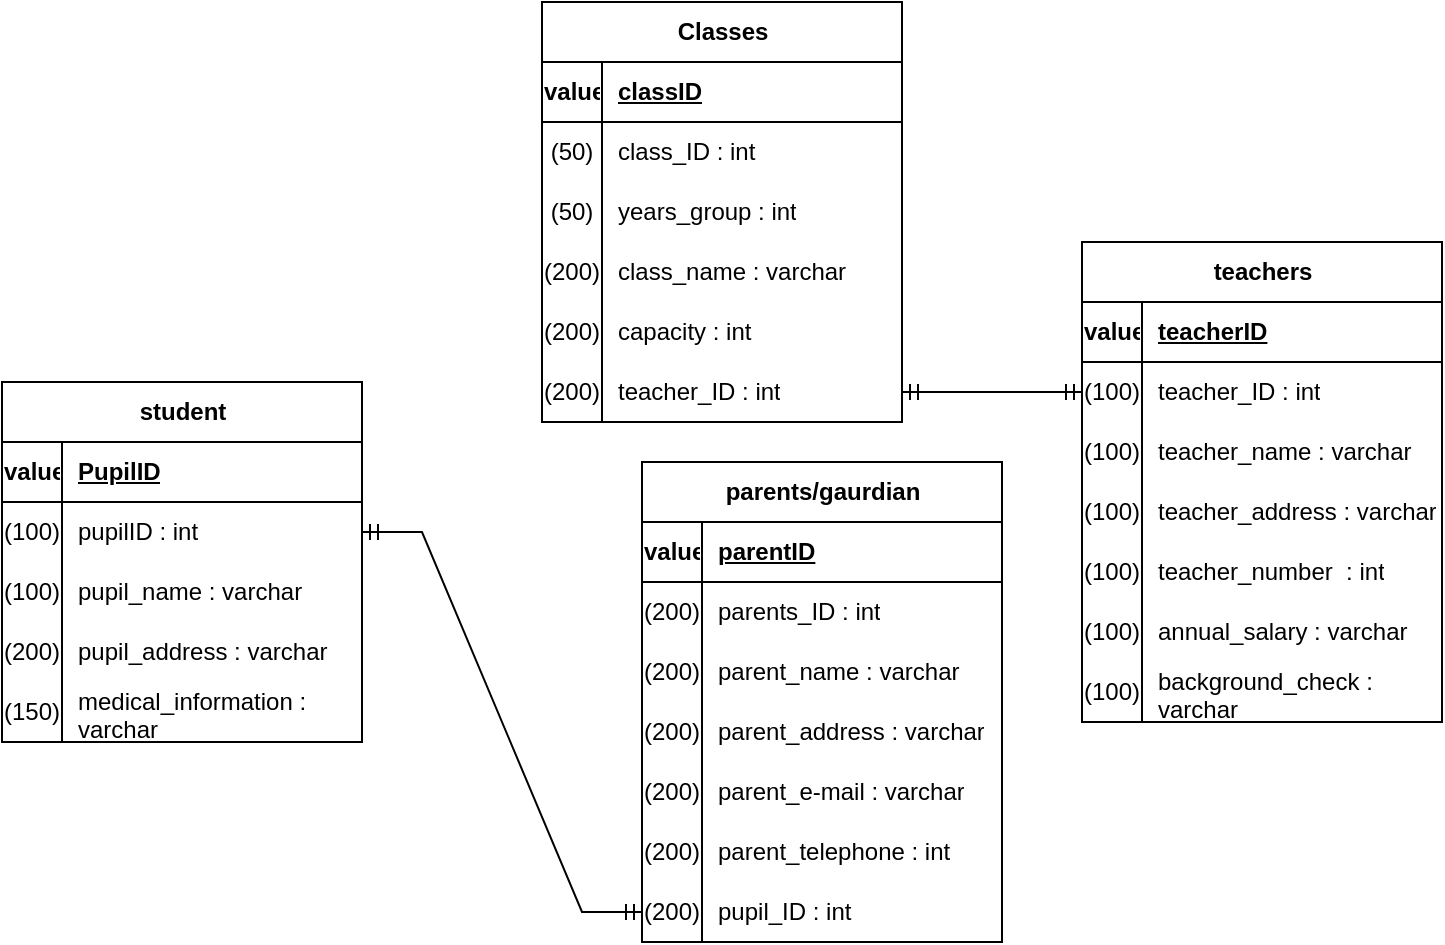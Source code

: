 <mxfile version="21.1.5" type="onedrive">
  <diagram name="Page-1" id="aefne_xUZeKt54dL0TBj">
    <mxGraphModel dx="794" dy="470" grid="1" gridSize="10" guides="1" tooltips="1" connect="1" arrows="1" fold="1" page="1" pageScale="1" pageWidth="827" pageHeight="1169" math="0" shadow="0">
      <root>
        <mxCell id="0" />
        <mxCell id="1" parent="0" />
        <mxCell id="ZNOVrQh2tnXNZHHZJQhe-81" value="Classes" style="shape=table;startSize=30;container=1;collapsible=1;childLayout=tableLayout;fixedRows=1;rowLines=0;fontStyle=1;align=center;resizeLast=1;html=1;" parent="1" vertex="1">
          <mxGeometry x="350" y="30" width="180" height="210" as="geometry" />
        </mxCell>
        <mxCell id="ZNOVrQh2tnXNZHHZJQhe-82" value="" style="shape=tableRow;horizontal=0;startSize=0;swimlaneHead=0;swimlaneBody=0;fillColor=none;collapsible=0;dropTarget=0;points=[[0,0.5],[1,0.5]];portConstraint=eastwest;top=0;left=0;right=0;bottom=1;" parent="ZNOVrQh2tnXNZHHZJQhe-81" vertex="1">
          <mxGeometry y="30" width="180" height="30" as="geometry" />
        </mxCell>
        <mxCell id="ZNOVrQh2tnXNZHHZJQhe-83" value="value" style="shape=partialRectangle;connectable=0;fillColor=none;top=0;left=0;bottom=0;right=0;fontStyle=1;overflow=hidden;whiteSpace=wrap;html=1;" parent="ZNOVrQh2tnXNZHHZJQhe-82" vertex="1">
          <mxGeometry width="30" height="30" as="geometry">
            <mxRectangle width="30" height="30" as="alternateBounds" />
          </mxGeometry>
        </mxCell>
        <mxCell id="ZNOVrQh2tnXNZHHZJQhe-84" value="classID" style="shape=partialRectangle;connectable=0;fillColor=none;top=0;left=0;bottom=0;right=0;align=left;spacingLeft=6;fontStyle=5;overflow=hidden;whiteSpace=wrap;html=1;" parent="ZNOVrQh2tnXNZHHZJQhe-82" vertex="1">
          <mxGeometry x="30" width="150" height="30" as="geometry">
            <mxRectangle width="150" height="30" as="alternateBounds" />
          </mxGeometry>
        </mxCell>
        <mxCell id="ZNOVrQh2tnXNZHHZJQhe-85" value="" style="shape=tableRow;horizontal=0;startSize=0;swimlaneHead=0;swimlaneBody=0;fillColor=none;collapsible=0;dropTarget=0;points=[[0,0.5],[1,0.5]];portConstraint=eastwest;top=0;left=0;right=0;bottom=0;" parent="ZNOVrQh2tnXNZHHZJQhe-81" vertex="1">
          <mxGeometry y="60" width="180" height="30" as="geometry" />
        </mxCell>
        <mxCell id="ZNOVrQh2tnXNZHHZJQhe-86" value="(50)" style="shape=partialRectangle;connectable=0;fillColor=none;top=0;left=0;bottom=0;right=0;editable=1;overflow=hidden;whiteSpace=wrap;html=1;" parent="ZNOVrQh2tnXNZHHZJQhe-85" vertex="1">
          <mxGeometry width="30" height="30" as="geometry">
            <mxRectangle width="30" height="30" as="alternateBounds" />
          </mxGeometry>
        </mxCell>
        <mxCell id="ZNOVrQh2tnXNZHHZJQhe-87" value="class_ID : int" style="shape=partialRectangle;connectable=0;fillColor=none;top=0;left=0;bottom=0;right=0;align=left;spacingLeft=6;overflow=hidden;whiteSpace=wrap;html=1;" parent="ZNOVrQh2tnXNZHHZJQhe-85" vertex="1">
          <mxGeometry x="30" width="150" height="30" as="geometry">
            <mxRectangle width="150" height="30" as="alternateBounds" />
          </mxGeometry>
        </mxCell>
        <mxCell id="ZNOVrQh2tnXNZHHZJQhe-88" value="" style="shape=tableRow;horizontal=0;startSize=0;swimlaneHead=0;swimlaneBody=0;fillColor=none;collapsible=0;dropTarget=0;points=[[0,0.5],[1,0.5]];portConstraint=eastwest;top=0;left=0;right=0;bottom=0;" parent="ZNOVrQh2tnXNZHHZJQhe-81" vertex="1">
          <mxGeometry y="90" width="180" height="30" as="geometry" />
        </mxCell>
        <mxCell id="ZNOVrQh2tnXNZHHZJQhe-89" value="(50)" style="shape=partialRectangle;connectable=0;fillColor=none;top=0;left=0;bottom=0;right=0;editable=1;overflow=hidden;whiteSpace=wrap;html=1;" parent="ZNOVrQh2tnXNZHHZJQhe-88" vertex="1">
          <mxGeometry width="30" height="30" as="geometry">
            <mxRectangle width="30" height="30" as="alternateBounds" />
          </mxGeometry>
        </mxCell>
        <mxCell id="ZNOVrQh2tnXNZHHZJQhe-90" value="years_group : int" style="shape=partialRectangle;connectable=0;fillColor=none;top=0;left=0;bottom=0;right=0;align=left;spacingLeft=6;overflow=hidden;whiteSpace=wrap;html=1;" parent="ZNOVrQh2tnXNZHHZJQhe-88" vertex="1">
          <mxGeometry x="30" width="150" height="30" as="geometry">
            <mxRectangle width="150" height="30" as="alternateBounds" />
          </mxGeometry>
        </mxCell>
        <mxCell id="ZNOVrQh2tnXNZHHZJQhe-91" value="" style="shape=tableRow;horizontal=0;startSize=0;swimlaneHead=0;swimlaneBody=0;fillColor=none;collapsible=0;dropTarget=0;points=[[0,0.5],[1,0.5]];portConstraint=eastwest;top=0;left=0;right=0;bottom=0;" parent="ZNOVrQh2tnXNZHHZJQhe-81" vertex="1">
          <mxGeometry y="120" width="180" height="30" as="geometry" />
        </mxCell>
        <mxCell id="ZNOVrQh2tnXNZHHZJQhe-92" value="(200)" style="shape=partialRectangle;connectable=0;fillColor=none;top=0;left=0;bottom=0;right=0;editable=1;overflow=hidden;whiteSpace=wrap;html=1;" parent="ZNOVrQh2tnXNZHHZJQhe-91" vertex="1">
          <mxGeometry width="30" height="30" as="geometry">
            <mxRectangle width="30" height="30" as="alternateBounds" />
          </mxGeometry>
        </mxCell>
        <mxCell id="ZNOVrQh2tnXNZHHZJQhe-93" value="class_name : varchar" style="shape=partialRectangle;connectable=0;fillColor=none;top=0;left=0;bottom=0;right=0;align=left;spacingLeft=6;overflow=hidden;whiteSpace=wrap;html=1;" parent="ZNOVrQh2tnXNZHHZJQhe-91" vertex="1">
          <mxGeometry x="30" width="150" height="30" as="geometry">
            <mxRectangle width="150" height="30" as="alternateBounds" />
          </mxGeometry>
        </mxCell>
        <mxCell id="pEF26D51mcj-b4JDOiiQ-5" style="shape=tableRow;horizontal=0;startSize=0;swimlaneHead=0;swimlaneBody=0;fillColor=none;collapsible=0;dropTarget=0;points=[[0,0.5],[1,0.5]];portConstraint=eastwest;top=0;left=0;right=0;bottom=0;" parent="ZNOVrQh2tnXNZHHZJQhe-81" vertex="1">
          <mxGeometry y="150" width="180" height="30" as="geometry" />
        </mxCell>
        <mxCell id="pEF26D51mcj-b4JDOiiQ-6" value="(200)" style="shape=partialRectangle;connectable=0;fillColor=none;top=0;left=0;bottom=0;right=0;editable=1;overflow=hidden;whiteSpace=wrap;html=1;" parent="pEF26D51mcj-b4JDOiiQ-5" vertex="1">
          <mxGeometry width="30" height="30" as="geometry">
            <mxRectangle width="30" height="30" as="alternateBounds" />
          </mxGeometry>
        </mxCell>
        <mxCell id="pEF26D51mcj-b4JDOiiQ-7" value="capacity : int" style="shape=partialRectangle;connectable=0;fillColor=none;top=0;left=0;bottom=0;right=0;align=left;spacingLeft=6;overflow=hidden;whiteSpace=wrap;html=1;" parent="pEF26D51mcj-b4JDOiiQ-5" vertex="1">
          <mxGeometry x="30" width="150" height="30" as="geometry">
            <mxRectangle width="150" height="30" as="alternateBounds" />
          </mxGeometry>
        </mxCell>
        <mxCell id="pEF26D51mcj-b4JDOiiQ-8" style="shape=tableRow;horizontal=0;startSize=0;swimlaneHead=0;swimlaneBody=0;fillColor=none;collapsible=0;dropTarget=0;points=[[0,0.5],[1,0.5]];portConstraint=eastwest;top=0;left=0;right=0;bottom=0;" parent="ZNOVrQh2tnXNZHHZJQhe-81" vertex="1">
          <mxGeometry y="180" width="180" height="30" as="geometry" />
        </mxCell>
        <mxCell id="pEF26D51mcj-b4JDOiiQ-9" value="(200)" style="shape=partialRectangle;connectable=0;fillColor=none;top=0;left=0;bottom=0;right=0;editable=1;overflow=hidden;whiteSpace=wrap;html=1;" parent="pEF26D51mcj-b4JDOiiQ-8" vertex="1">
          <mxGeometry width="30" height="30" as="geometry">
            <mxRectangle width="30" height="30" as="alternateBounds" />
          </mxGeometry>
        </mxCell>
        <mxCell id="pEF26D51mcj-b4JDOiiQ-10" value="teacher_ID : int" style="shape=partialRectangle;connectable=0;fillColor=none;top=0;left=0;bottom=0;right=0;align=left;spacingLeft=6;overflow=hidden;whiteSpace=wrap;html=1;" parent="pEF26D51mcj-b4JDOiiQ-8" vertex="1">
          <mxGeometry x="30" width="150" height="30" as="geometry">
            <mxRectangle width="150" height="30" as="alternateBounds" />
          </mxGeometry>
        </mxCell>
        <mxCell id="ZNOVrQh2tnXNZHHZJQhe-94" value="parents/gaurdian" style="shape=table;startSize=30;container=1;collapsible=1;childLayout=tableLayout;fixedRows=1;rowLines=0;fontStyle=1;align=center;resizeLast=1;html=1;" parent="1" vertex="1">
          <mxGeometry x="400" y="260" width="180" height="240" as="geometry">
            <mxRectangle x="430" y="490" width="140" height="30" as="alternateBounds" />
          </mxGeometry>
        </mxCell>
        <mxCell id="ZNOVrQh2tnXNZHHZJQhe-95" value="" style="shape=tableRow;horizontal=0;startSize=0;swimlaneHead=0;swimlaneBody=0;fillColor=none;collapsible=0;dropTarget=0;points=[[0,0.5],[1,0.5]];portConstraint=eastwest;top=0;left=0;right=0;bottom=1;" parent="ZNOVrQh2tnXNZHHZJQhe-94" vertex="1">
          <mxGeometry y="30" width="180" height="30" as="geometry" />
        </mxCell>
        <mxCell id="ZNOVrQh2tnXNZHHZJQhe-96" value="value" style="shape=partialRectangle;connectable=0;fillColor=none;top=0;left=0;bottom=0;right=0;fontStyle=1;overflow=hidden;whiteSpace=wrap;html=1;" parent="ZNOVrQh2tnXNZHHZJQhe-95" vertex="1">
          <mxGeometry width="30" height="30" as="geometry">
            <mxRectangle width="30" height="30" as="alternateBounds" />
          </mxGeometry>
        </mxCell>
        <mxCell id="ZNOVrQh2tnXNZHHZJQhe-97" value="parentID" style="shape=partialRectangle;connectable=0;fillColor=none;top=0;left=0;bottom=0;right=0;align=left;spacingLeft=6;fontStyle=5;overflow=hidden;whiteSpace=wrap;html=1;" parent="ZNOVrQh2tnXNZHHZJQhe-95" vertex="1">
          <mxGeometry x="30" width="150" height="30" as="geometry">
            <mxRectangle width="150" height="30" as="alternateBounds" />
          </mxGeometry>
        </mxCell>
        <mxCell id="ZNOVrQh2tnXNZHHZJQhe-98" value="" style="shape=tableRow;horizontal=0;startSize=0;swimlaneHead=0;swimlaneBody=0;fillColor=none;collapsible=0;dropTarget=0;points=[[0,0.5],[1,0.5]];portConstraint=eastwest;top=0;left=0;right=0;bottom=0;" parent="ZNOVrQh2tnXNZHHZJQhe-94" vertex="1">
          <mxGeometry y="60" width="180" height="30" as="geometry" />
        </mxCell>
        <mxCell id="ZNOVrQh2tnXNZHHZJQhe-99" value="(200)" style="shape=partialRectangle;connectable=0;fillColor=none;top=0;left=0;bottom=0;right=0;editable=1;overflow=hidden;whiteSpace=wrap;html=1;" parent="ZNOVrQh2tnXNZHHZJQhe-98" vertex="1">
          <mxGeometry width="30" height="30" as="geometry">
            <mxRectangle width="30" height="30" as="alternateBounds" />
          </mxGeometry>
        </mxCell>
        <mxCell id="ZNOVrQh2tnXNZHHZJQhe-100" value="parents_ID : int" style="shape=partialRectangle;connectable=0;fillColor=none;top=0;left=0;bottom=0;right=0;align=left;spacingLeft=6;overflow=hidden;whiteSpace=wrap;html=1;" parent="ZNOVrQh2tnXNZHHZJQhe-98" vertex="1">
          <mxGeometry x="30" width="150" height="30" as="geometry">
            <mxRectangle width="150" height="30" as="alternateBounds" />
          </mxGeometry>
        </mxCell>
        <mxCell id="ZNOVrQh2tnXNZHHZJQhe-101" value="" style="shape=tableRow;horizontal=0;startSize=0;swimlaneHead=0;swimlaneBody=0;fillColor=none;collapsible=0;dropTarget=0;points=[[0,0.5],[1,0.5]];portConstraint=eastwest;top=0;left=0;right=0;bottom=0;" parent="ZNOVrQh2tnXNZHHZJQhe-94" vertex="1">
          <mxGeometry y="90" width="180" height="30" as="geometry" />
        </mxCell>
        <mxCell id="ZNOVrQh2tnXNZHHZJQhe-102" value="(200)" style="shape=partialRectangle;connectable=0;fillColor=none;top=0;left=0;bottom=0;right=0;editable=1;overflow=hidden;whiteSpace=wrap;html=1;" parent="ZNOVrQh2tnXNZHHZJQhe-101" vertex="1">
          <mxGeometry width="30" height="30" as="geometry">
            <mxRectangle width="30" height="30" as="alternateBounds" />
          </mxGeometry>
        </mxCell>
        <mxCell id="ZNOVrQh2tnXNZHHZJQhe-103" value="parent_name : varchar" style="shape=partialRectangle;connectable=0;fillColor=none;top=0;left=0;bottom=0;right=0;align=left;spacingLeft=6;overflow=hidden;whiteSpace=wrap;html=1;" parent="ZNOVrQh2tnXNZHHZJQhe-101" vertex="1">
          <mxGeometry x="30" width="150" height="30" as="geometry">
            <mxRectangle width="150" height="30" as="alternateBounds" />
          </mxGeometry>
        </mxCell>
        <mxCell id="ZNOVrQh2tnXNZHHZJQhe-104" value="" style="shape=tableRow;horizontal=0;startSize=0;swimlaneHead=0;swimlaneBody=0;fillColor=none;collapsible=0;dropTarget=0;points=[[0,0.5],[1,0.5]];portConstraint=eastwest;top=0;left=0;right=0;bottom=0;" parent="ZNOVrQh2tnXNZHHZJQhe-94" vertex="1">
          <mxGeometry y="120" width="180" height="30" as="geometry" />
        </mxCell>
        <mxCell id="ZNOVrQh2tnXNZHHZJQhe-105" value="(200)" style="shape=partialRectangle;connectable=0;fillColor=none;top=0;left=0;bottom=0;right=0;editable=1;overflow=hidden;whiteSpace=wrap;html=1;" parent="ZNOVrQh2tnXNZHHZJQhe-104" vertex="1">
          <mxGeometry width="30" height="30" as="geometry">
            <mxRectangle width="30" height="30" as="alternateBounds" />
          </mxGeometry>
        </mxCell>
        <mxCell id="ZNOVrQh2tnXNZHHZJQhe-106" value="parent_address : varchar" style="shape=partialRectangle;connectable=0;fillColor=none;top=0;left=0;bottom=0;right=0;align=left;spacingLeft=6;overflow=hidden;whiteSpace=wrap;html=1;" parent="ZNOVrQh2tnXNZHHZJQhe-104" vertex="1">
          <mxGeometry x="30" width="150" height="30" as="geometry">
            <mxRectangle width="150" height="30" as="alternateBounds" />
          </mxGeometry>
        </mxCell>
        <mxCell id="ZNOVrQh2tnXNZHHZJQhe-136" style="shape=tableRow;horizontal=0;startSize=0;swimlaneHead=0;swimlaneBody=0;fillColor=none;collapsible=0;dropTarget=0;points=[[0,0.5],[1,0.5]];portConstraint=eastwest;top=0;left=0;right=0;bottom=0;" parent="ZNOVrQh2tnXNZHHZJQhe-94" vertex="1">
          <mxGeometry y="150" width="180" height="30" as="geometry" />
        </mxCell>
        <mxCell id="ZNOVrQh2tnXNZHHZJQhe-137" value="(200)" style="shape=partialRectangle;connectable=0;fillColor=none;top=0;left=0;bottom=0;right=0;editable=1;overflow=hidden;whiteSpace=wrap;html=1;" parent="ZNOVrQh2tnXNZHHZJQhe-136" vertex="1">
          <mxGeometry width="30" height="30" as="geometry">
            <mxRectangle width="30" height="30" as="alternateBounds" />
          </mxGeometry>
        </mxCell>
        <mxCell id="ZNOVrQh2tnXNZHHZJQhe-138" value="parent_e-mail : varchar" style="shape=partialRectangle;connectable=0;fillColor=none;top=0;left=0;bottom=0;right=0;align=left;spacingLeft=6;overflow=hidden;whiteSpace=wrap;html=1;" parent="ZNOVrQh2tnXNZHHZJQhe-136" vertex="1">
          <mxGeometry x="30" width="150" height="30" as="geometry">
            <mxRectangle width="150" height="30" as="alternateBounds" />
          </mxGeometry>
        </mxCell>
        <mxCell id="ZNOVrQh2tnXNZHHZJQhe-139" style="shape=tableRow;horizontal=0;startSize=0;swimlaneHead=0;swimlaneBody=0;fillColor=none;collapsible=0;dropTarget=0;points=[[0,0.5],[1,0.5]];portConstraint=eastwest;top=0;left=0;right=0;bottom=0;" parent="ZNOVrQh2tnXNZHHZJQhe-94" vertex="1">
          <mxGeometry y="180" width="180" height="30" as="geometry" />
        </mxCell>
        <mxCell id="ZNOVrQh2tnXNZHHZJQhe-140" value="(200)" style="shape=partialRectangle;connectable=0;fillColor=none;top=0;left=0;bottom=0;right=0;editable=1;overflow=hidden;whiteSpace=wrap;html=1;" parent="ZNOVrQh2tnXNZHHZJQhe-139" vertex="1">
          <mxGeometry width="30" height="30" as="geometry">
            <mxRectangle width="30" height="30" as="alternateBounds" />
          </mxGeometry>
        </mxCell>
        <mxCell id="ZNOVrQh2tnXNZHHZJQhe-141" value="parent_telephone : int" style="shape=partialRectangle;connectable=0;fillColor=none;top=0;left=0;bottom=0;right=0;align=left;spacingLeft=6;overflow=hidden;whiteSpace=wrap;html=1;" parent="ZNOVrQh2tnXNZHHZJQhe-139" vertex="1">
          <mxGeometry x="30" width="150" height="30" as="geometry">
            <mxRectangle width="150" height="30" as="alternateBounds" />
          </mxGeometry>
        </mxCell>
        <mxCell id="pEF26D51mcj-b4JDOiiQ-2" style="shape=tableRow;horizontal=0;startSize=0;swimlaneHead=0;swimlaneBody=0;fillColor=none;collapsible=0;dropTarget=0;points=[[0,0.5],[1,0.5]];portConstraint=eastwest;top=0;left=0;right=0;bottom=0;" parent="ZNOVrQh2tnXNZHHZJQhe-94" vertex="1">
          <mxGeometry y="210" width="180" height="30" as="geometry" />
        </mxCell>
        <mxCell id="pEF26D51mcj-b4JDOiiQ-3" value="(200)" style="shape=partialRectangle;connectable=0;fillColor=none;top=0;left=0;bottom=0;right=0;editable=1;overflow=hidden;whiteSpace=wrap;html=1;" parent="pEF26D51mcj-b4JDOiiQ-2" vertex="1">
          <mxGeometry width="30" height="30" as="geometry">
            <mxRectangle width="30" height="30" as="alternateBounds" />
          </mxGeometry>
        </mxCell>
        <mxCell id="pEF26D51mcj-b4JDOiiQ-4" value="pupil_ID : int" style="shape=partialRectangle;connectable=0;fillColor=none;top=0;left=0;bottom=0;right=0;align=left;spacingLeft=6;overflow=hidden;whiteSpace=wrap;html=1;" parent="pEF26D51mcj-b4JDOiiQ-2" vertex="1">
          <mxGeometry x="30" width="150" height="30" as="geometry">
            <mxRectangle width="150" height="30" as="alternateBounds" />
          </mxGeometry>
        </mxCell>
        <mxCell id="ZNOVrQh2tnXNZHHZJQhe-142" value="student" style="shape=table;startSize=30;container=1;collapsible=1;childLayout=tableLayout;fixedRows=1;rowLines=0;fontStyle=1;align=center;resizeLast=1;html=1;" parent="1" vertex="1">
          <mxGeometry x="80" y="220" width="180" height="180" as="geometry" />
        </mxCell>
        <mxCell id="ZNOVrQh2tnXNZHHZJQhe-143" value="" style="shape=tableRow;horizontal=0;startSize=0;swimlaneHead=0;swimlaneBody=0;fillColor=none;collapsible=0;dropTarget=0;points=[[0,0.5],[1,0.5]];portConstraint=eastwest;top=0;left=0;right=0;bottom=1;" parent="ZNOVrQh2tnXNZHHZJQhe-142" vertex="1">
          <mxGeometry y="30" width="180" height="30" as="geometry" />
        </mxCell>
        <mxCell id="ZNOVrQh2tnXNZHHZJQhe-144" value="value" style="shape=partialRectangle;connectable=0;fillColor=none;top=0;left=0;bottom=0;right=0;fontStyle=1;overflow=hidden;whiteSpace=wrap;html=1;" parent="ZNOVrQh2tnXNZHHZJQhe-143" vertex="1">
          <mxGeometry width="30" height="30" as="geometry">
            <mxRectangle width="30" height="30" as="alternateBounds" />
          </mxGeometry>
        </mxCell>
        <mxCell id="ZNOVrQh2tnXNZHHZJQhe-145" value="PupilID" style="shape=partialRectangle;connectable=0;fillColor=none;top=0;left=0;bottom=0;right=0;align=left;spacingLeft=6;fontStyle=5;overflow=hidden;whiteSpace=wrap;html=1;" parent="ZNOVrQh2tnXNZHHZJQhe-143" vertex="1">
          <mxGeometry x="30" width="150" height="30" as="geometry">
            <mxRectangle width="150" height="30" as="alternateBounds" />
          </mxGeometry>
        </mxCell>
        <mxCell id="ZNOVrQh2tnXNZHHZJQhe-146" value="" style="shape=tableRow;horizontal=0;startSize=0;swimlaneHead=0;swimlaneBody=0;fillColor=none;collapsible=0;dropTarget=0;points=[[0,0.5],[1,0.5]];portConstraint=eastwest;top=0;left=0;right=0;bottom=0;" parent="ZNOVrQh2tnXNZHHZJQhe-142" vertex="1">
          <mxGeometry y="60" width="180" height="30" as="geometry" />
        </mxCell>
        <mxCell id="ZNOVrQh2tnXNZHHZJQhe-147" value="(100)" style="shape=partialRectangle;connectable=0;fillColor=none;top=0;left=0;bottom=0;right=0;editable=1;overflow=hidden;whiteSpace=wrap;html=1;" parent="ZNOVrQh2tnXNZHHZJQhe-146" vertex="1">
          <mxGeometry width="30" height="30" as="geometry">
            <mxRectangle width="30" height="30" as="alternateBounds" />
          </mxGeometry>
        </mxCell>
        <mxCell id="ZNOVrQh2tnXNZHHZJQhe-148" value="pupilID : int" style="shape=partialRectangle;connectable=0;fillColor=none;top=0;left=0;bottom=0;right=0;align=left;spacingLeft=6;overflow=hidden;whiteSpace=wrap;html=1;" parent="ZNOVrQh2tnXNZHHZJQhe-146" vertex="1">
          <mxGeometry x="30" width="150" height="30" as="geometry">
            <mxRectangle width="150" height="30" as="alternateBounds" />
          </mxGeometry>
        </mxCell>
        <mxCell id="ZNOVrQh2tnXNZHHZJQhe-149" value="" style="shape=tableRow;horizontal=0;startSize=0;swimlaneHead=0;swimlaneBody=0;fillColor=none;collapsible=0;dropTarget=0;points=[[0,0.5],[1,0.5]];portConstraint=eastwest;top=0;left=0;right=0;bottom=0;" parent="ZNOVrQh2tnXNZHHZJQhe-142" vertex="1">
          <mxGeometry y="90" width="180" height="30" as="geometry" />
        </mxCell>
        <mxCell id="ZNOVrQh2tnXNZHHZJQhe-150" value="(100)" style="shape=partialRectangle;connectable=0;fillColor=none;top=0;left=0;bottom=0;right=0;editable=1;overflow=hidden;whiteSpace=wrap;html=1;" parent="ZNOVrQh2tnXNZHHZJQhe-149" vertex="1">
          <mxGeometry width="30" height="30" as="geometry">
            <mxRectangle width="30" height="30" as="alternateBounds" />
          </mxGeometry>
        </mxCell>
        <mxCell id="ZNOVrQh2tnXNZHHZJQhe-151" value="pupil_name : varchar" style="shape=partialRectangle;connectable=0;fillColor=none;top=0;left=0;bottom=0;right=0;align=left;spacingLeft=6;overflow=hidden;whiteSpace=wrap;html=1;" parent="ZNOVrQh2tnXNZHHZJQhe-149" vertex="1">
          <mxGeometry x="30" width="150" height="30" as="geometry">
            <mxRectangle width="150" height="30" as="alternateBounds" />
          </mxGeometry>
        </mxCell>
        <mxCell id="ZNOVrQh2tnXNZHHZJQhe-152" value="" style="shape=tableRow;horizontal=0;startSize=0;swimlaneHead=0;swimlaneBody=0;fillColor=none;collapsible=0;dropTarget=0;points=[[0,0.5],[1,0.5]];portConstraint=eastwest;top=0;left=0;right=0;bottom=0;" parent="ZNOVrQh2tnXNZHHZJQhe-142" vertex="1">
          <mxGeometry y="120" width="180" height="30" as="geometry" />
        </mxCell>
        <mxCell id="ZNOVrQh2tnXNZHHZJQhe-153" value="(200)" style="shape=partialRectangle;connectable=0;fillColor=none;top=0;left=0;bottom=0;right=0;editable=1;overflow=hidden;whiteSpace=wrap;html=1;" parent="ZNOVrQh2tnXNZHHZJQhe-152" vertex="1">
          <mxGeometry width="30" height="30" as="geometry">
            <mxRectangle width="30" height="30" as="alternateBounds" />
          </mxGeometry>
        </mxCell>
        <mxCell id="ZNOVrQh2tnXNZHHZJQhe-154" value="pupil_address : varchar" style="shape=partialRectangle;connectable=0;fillColor=none;top=0;left=0;bottom=0;right=0;align=left;spacingLeft=6;overflow=hidden;whiteSpace=wrap;html=1;" parent="ZNOVrQh2tnXNZHHZJQhe-152" vertex="1">
          <mxGeometry x="30" width="150" height="30" as="geometry">
            <mxRectangle width="150" height="30" as="alternateBounds" />
          </mxGeometry>
        </mxCell>
        <mxCell id="ZNOVrQh2tnXNZHHZJQhe-155" style="shape=tableRow;horizontal=0;startSize=0;swimlaneHead=0;swimlaneBody=0;fillColor=none;collapsible=0;dropTarget=0;points=[[0,0.5],[1,0.5]];portConstraint=eastwest;top=0;left=0;right=0;bottom=0;" parent="ZNOVrQh2tnXNZHHZJQhe-142" vertex="1">
          <mxGeometry y="150" width="180" height="30" as="geometry" />
        </mxCell>
        <mxCell id="ZNOVrQh2tnXNZHHZJQhe-156" value="(150)" style="shape=partialRectangle;connectable=0;fillColor=none;top=0;left=0;bottom=0;right=0;editable=1;overflow=hidden;whiteSpace=wrap;html=1;" parent="ZNOVrQh2tnXNZHHZJQhe-155" vertex="1">
          <mxGeometry width="30" height="30" as="geometry">
            <mxRectangle width="30" height="30" as="alternateBounds" />
          </mxGeometry>
        </mxCell>
        <mxCell id="ZNOVrQh2tnXNZHHZJQhe-157" value="medical_information : varchar" style="shape=partialRectangle;connectable=0;fillColor=none;top=0;left=0;bottom=0;right=0;align=left;spacingLeft=6;overflow=hidden;whiteSpace=wrap;html=1;" parent="ZNOVrQh2tnXNZHHZJQhe-155" vertex="1">
          <mxGeometry x="30" width="150" height="30" as="geometry">
            <mxRectangle width="150" height="30" as="alternateBounds" />
          </mxGeometry>
        </mxCell>
        <mxCell id="ZNOVrQh2tnXNZHHZJQhe-158" value="teachers" style="shape=table;startSize=30;container=1;collapsible=1;childLayout=tableLayout;fixedRows=1;rowLines=0;fontStyle=1;align=center;resizeLast=1;html=1;" parent="1" vertex="1">
          <mxGeometry x="620" y="150" width="180" height="240" as="geometry" />
        </mxCell>
        <mxCell id="ZNOVrQh2tnXNZHHZJQhe-159" value="" style="shape=tableRow;horizontal=0;startSize=0;swimlaneHead=0;swimlaneBody=0;fillColor=none;collapsible=0;dropTarget=0;points=[[0,0.5],[1,0.5]];portConstraint=eastwest;top=0;left=0;right=0;bottom=1;" parent="ZNOVrQh2tnXNZHHZJQhe-158" vertex="1">
          <mxGeometry y="30" width="180" height="30" as="geometry" />
        </mxCell>
        <mxCell id="ZNOVrQh2tnXNZHHZJQhe-160" value="value" style="shape=partialRectangle;connectable=0;fillColor=none;top=0;left=0;bottom=0;right=0;fontStyle=1;overflow=hidden;whiteSpace=wrap;html=1;" parent="ZNOVrQh2tnXNZHHZJQhe-159" vertex="1">
          <mxGeometry width="30" height="30" as="geometry">
            <mxRectangle width="30" height="30" as="alternateBounds" />
          </mxGeometry>
        </mxCell>
        <mxCell id="ZNOVrQh2tnXNZHHZJQhe-161" value="teacherID" style="shape=partialRectangle;connectable=0;fillColor=none;top=0;left=0;bottom=0;right=0;align=left;spacingLeft=6;fontStyle=5;overflow=hidden;whiteSpace=wrap;html=1;" parent="ZNOVrQh2tnXNZHHZJQhe-159" vertex="1">
          <mxGeometry x="30" width="150" height="30" as="geometry">
            <mxRectangle width="150" height="30" as="alternateBounds" />
          </mxGeometry>
        </mxCell>
        <mxCell id="ZNOVrQh2tnXNZHHZJQhe-162" value="" style="shape=tableRow;horizontal=0;startSize=0;swimlaneHead=0;swimlaneBody=0;fillColor=none;collapsible=0;dropTarget=0;points=[[0,0.5],[1,0.5]];portConstraint=eastwest;top=0;left=0;right=0;bottom=0;" parent="ZNOVrQh2tnXNZHHZJQhe-158" vertex="1">
          <mxGeometry y="60" width="180" height="30" as="geometry" />
        </mxCell>
        <mxCell id="ZNOVrQh2tnXNZHHZJQhe-163" value="(100)" style="shape=partialRectangle;connectable=0;fillColor=none;top=0;left=0;bottom=0;right=0;editable=1;overflow=hidden;whiteSpace=wrap;html=1;" parent="ZNOVrQh2tnXNZHHZJQhe-162" vertex="1">
          <mxGeometry width="30" height="30" as="geometry">
            <mxRectangle width="30" height="30" as="alternateBounds" />
          </mxGeometry>
        </mxCell>
        <mxCell id="ZNOVrQh2tnXNZHHZJQhe-164" value="teacher_ID : int" style="shape=partialRectangle;connectable=0;fillColor=none;top=0;left=0;bottom=0;right=0;align=left;spacingLeft=6;overflow=hidden;whiteSpace=wrap;html=1;" parent="ZNOVrQh2tnXNZHHZJQhe-162" vertex="1">
          <mxGeometry x="30" width="150" height="30" as="geometry">
            <mxRectangle width="150" height="30" as="alternateBounds" />
          </mxGeometry>
        </mxCell>
        <mxCell id="ZNOVrQh2tnXNZHHZJQhe-165" value="" style="shape=tableRow;horizontal=0;startSize=0;swimlaneHead=0;swimlaneBody=0;fillColor=none;collapsible=0;dropTarget=0;points=[[0,0.5],[1,0.5]];portConstraint=eastwest;top=0;left=0;right=0;bottom=0;" parent="ZNOVrQh2tnXNZHHZJQhe-158" vertex="1">
          <mxGeometry y="90" width="180" height="30" as="geometry" />
        </mxCell>
        <mxCell id="ZNOVrQh2tnXNZHHZJQhe-166" value="(100)" style="shape=partialRectangle;connectable=0;fillColor=none;top=0;left=0;bottom=0;right=0;editable=1;overflow=hidden;whiteSpace=wrap;html=1;" parent="ZNOVrQh2tnXNZHHZJQhe-165" vertex="1">
          <mxGeometry width="30" height="30" as="geometry">
            <mxRectangle width="30" height="30" as="alternateBounds" />
          </mxGeometry>
        </mxCell>
        <mxCell id="ZNOVrQh2tnXNZHHZJQhe-167" value="teacher_name : varchar" style="shape=partialRectangle;connectable=0;fillColor=none;top=0;left=0;bottom=0;right=0;align=left;spacingLeft=6;overflow=hidden;whiteSpace=wrap;html=1;" parent="ZNOVrQh2tnXNZHHZJQhe-165" vertex="1">
          <mxGeometry x="30" width="150" height="30" as="geometry">
            <mxRectangle width="150" height="30" as="alternateBounds" />
          </mxGeometry>
        </mxCell>
        <mxCell id="ZNOVrQh2tnXNZHHZJQhe-168" value="" style="shape=tableRow;horizontal=0;startSize=0;swimlaneHead=0;swimlaneBody=0;fillColor=none;collapsible=0;dropTarget=0;points=[[0,0.5],[1,0.5]];portConstraint=eastwest;top=0;left=0;right=0;bottom=0;" parent="ZNOVrQh2tnXNZHHZJQhe-158" vertex="1">
          <mxGeometry y="120" width="180" height="30" as="geometry" />
        </mxCell>
        <mxCell id="ZNOVrQh2tnXNZHHZJQhe-169" value="(100)" style="shape=partialRectangle;connectable=0;fillColor=none;top=0;left=0;bottom=0;right=0;editable=1;overflow=hidden;whiteSpace=wrap;html=1;" parent="ZNOVrQh2tnXNZHHZJQhe-168" vertex="1">
          <mxGeometry width="30" height="30" as="geometry">
            <mxRectangle width="30" height="30" as="alternateBounds" />
          </mxGeometry>
        </mxCell>
        <mxCell id="ZNOVrQh2tnXNZHHZJQhe-170" value="teacher_address : varchar" style="shape=partialRectangle;connectable=0;fillColor=none;top=0;left=0;bottom=0;right=0;align=left;spacingLeft=6;overflow=hidden;whiteSpace=wrap;html=1;" parent="ZNOVrQh2tnXNZHHZJQhe-168" vertex="1">
          <mxGeometry x="30" width="150" height="30" as="geometry">
            <mxRectangle width="150" height="30" as="alternateBounds" />
          </mxGeometry>
        </mxCell>
        <mxCell id="ZNOVrQh2tnXNZHHZJQhe-171" style="shape=tableRow;horizontal=0;startSize=0;swimlaneHead=0;swimlaneBody=0;fillColor=none;collapsible=0;dropTarget=0;points=[[0,0.5],[1,0.5]];portConstraint=eastwest;top=0;left=0;right=0;bottom=0;" parent="ZNOVrQh2tnXNZHHZJQhe-158" vertex="1">
          <mxGeometry y="150" width="180" height="30" as="geometry" />
        </mxCell>
        <mxCell id="ZNOVrQh2tnXNZHHZJQhe-172" value="(100)" style="shape=partialRectangle;connectable=0;fillColor=none;top=0;left=0;bottom=0;right=0;editable=1;overflow=hidden;whiteSpace=wrap;html=1;" parent="ZNOVrQh2tnXNZHHZJQhe-171" vertex="1">
          <mxGeometry width="30" height="30" as="geometry">
            <mxRectangle width="30" height="30" as="alternateBounds" />
          </mxGeometry>
        </mxCell>
        <mxCell id="ZNOVrQh2tnXNZHHZJQhe-173" value="teacher_number&amp;nbsp; : int" style="shape=partialRectangle;connectable=0;fillColor=none;top=0;left=0;bottom=0;right=0;align=left;spacingLeft=6;overflow=hidden;whiteSpace=wrap;html=1;" parent="ZNOVrQh2tnXNZHHZJQhe-171" vertex="1">
          <mxGeometry x="30" width="150" height="30" as="geometry">
            <mxRectangle width="150" height="30" as="alternateBounds" />
          </mxGeometry>
        </mxCell>
        <mxCell id="ZNOVrQh2tnXNZHHZJQhe-174" style="shape=tableRow;horizontal=0;startSize=0;swimlaneHead=0;swimlaneBody=0;fillColor=none;collapsible=0;dropTarget=0;points=[[0,0.5],[1,0.5]];portConstraint=eastwest;top=0;left=0;right=0;bottom=0;" parent="ZNOVrQh2tnXNZHHZJQhe-158" vertex="1">
          <mxGeometry y="180" width="180" height="30" as="geometry" />
        </mxCell>
        <mxCell id="ZNOVrQh2tnXNZHHZJQhe-175" value="(100)" style="shape=partialRectangle;connectable=0;fillColor=none;top=0;left=0;bottom=0;right=0;editable=1;overflow=hidden;whiteSpace=wrap;html=1;" parent="ZNOVrQh2tnXNZHHZJQhe-174" vertex="1">
          <mxGeometry width="30" height="30" as="geometry">
            <mxRectangle width="30" height="30" as="alternateBounds" />
          </mxGeometry>
        </mxCell>
        <mxCell id="ZNOVrQh2tnXNZHHZJQhe-176" value="annual_salary : varchar" style="shape=partialRectangle;connectable=0;fillColor=none;top=0;left=0;bottom=0;right=0;align=left;spacingLeft=6;overflow=hidden;whiteSpace=wrap;html=1;" parent="ZNOVrQh2tnXNZHHZJQhe-174" vertex="1">
          <mxGeometry x="30" width="150" height="30" as="geometry">
            <mxRectangle width="150" height="30" as="alternateBounds" />
          </mxGeometry>
        </mxCell>
        <mxCell id="ZNOVrQh2tnXNZHHZJQhe-177" style="shape=tableRow;horizontal=0;startSize=0;swimlaneHead=0;swimlaneBody=0;fillColor=none;collapsible=0;dropTarget=0;points=[[0,0.5],[1,0.5]];portConstraint=eastwest;top=0;left=0;right=0;bottom=0;" parent="ZNOVrQh2tnXNZHHZJQhe-158" vertex="1">
          <mxGeometry y="210" width="180" height="30" as="geometry" />
        </mxCell>
        <mxCell id="ZNOVrQh2tnXNZHHZJQhe-178" value="(100)" style="shape=partialRectangle;connectable=0;fillColor=none;top=0;left=0;bottom=0;right=0;editable=1;overflow=hidden;whiteSpace=wrap;html=1;" parent="ZNOVrQh2tnXNZHHZJQhe-177" vertex="1">
          <mxGeometry width="30" height="30" as="geometry">
            <mxRectangle width="30" height="30" as="alternateBounds" />
          </mxGeometry>
        </mxCell>
        <mxCell id="ZNOVrQh2tnXNZHHZJQhe-179" value="background_check : varchar" style="shape=partialRectangle;connectable=0;fillColor=none;top=0;left=0;bottom=0;right=0;align=left;spacingLeft=6;overflow=hidden;whiteSpace=wrap;html=1;" parent="ZNOVrQh2tnXNZHHZJQhe-177" vertex="1">
          <mxGeometry x="30" width="150" height="30" as="geometry">
            <mxRectangle width="150" height="30" as="alternateBounds" />
          </mxGeometry>
        </mxCell>
        <mxCell id="pEF26D51mcj-b4JDOiiQ-11" value="" style="edgeStyle=entityRelationEdgeStyle;fontSize=12;html=1;endArrow=ERmandOne;startArrow=ERmandOne;rounded=0;exitX=0;exitY=0.5;exitDx=0;exitDy=0;entryX=1;entryY=0.5;entryDx=0;entryDy=0;" parent="1" source="pEF26D51mcj-b4JDOiiQ-2" target="ZNOVrQh2tnXNZHHZJQhe-146" edge="1">
          <mxGeometry width="100" height="100" relative="1" as="geometry">
            <mxPoint x="520" y="640" as="sourcePoint" />
            <mxPoint x="620" y="540" as="targetPoint" />
          </mxGeometry>
        </mxCell>
        <mxCell id="pEF26D51mcj-b4JDOiiQ-12" value="" style="edgeStyle=entityRelationEdgeStyle;fontSize=12;html=1;endArrow=ERmandOne;startArrow=ERmandOne;rounded=0;entryX=0;entryY=0.5;entryDx=0;entryDy=0;exitX=1;exitY=0.5;exitDx=0;exitDy=0;" parent="1" source="pEF26D51mcj-b4JDOiiQ-8" target="ZNOVrQh2tnXNZHHZJQhe-162" edge="1">
          <mxGeometry width="100" height="100" relative="1" as="geometry">
            <mxPoint x="530" y="330" as="sourcePoint" />
            <mxPoint x="630" y="230" as="targetPoint" />
          </mxGeometry>
        </mxCell>
      </root>
    </mxGraphModel>
  </diagram>
</mxfile>
